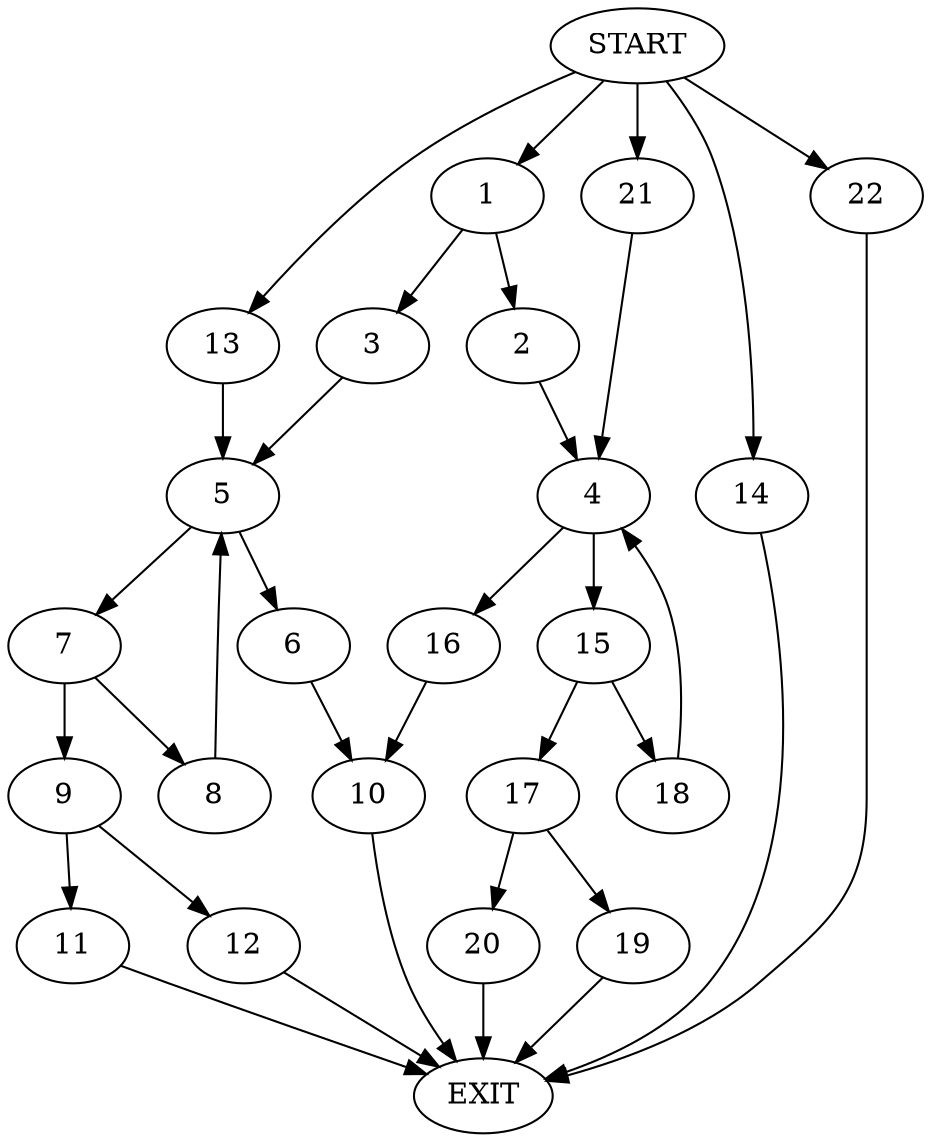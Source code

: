 digraph {
0 [label="START"]
23 [label="EXIT"]
0 -> 1
1 -> 2
1 -> 3
2 -> 4
3 -> 5
5 -> 6
5 -> 7
7 -> 8
7 -> 9
6 -> 10
8 -> 5
9 -> 11
9 -> 12
11 -> 23
12 -> 23
0 -> 13
13 -> 5
10 -> 23
0 -> 14
14 -> 23
4 -> 15
4 -> 16
16 -> 10
15 -> 17
15 -> 18
18 -> 4
17 -> 19
17 -> 20
19 -> 23
20 -> 23
0 -> 21
21 -> 4
0 -> 22
22 -> 23
}
